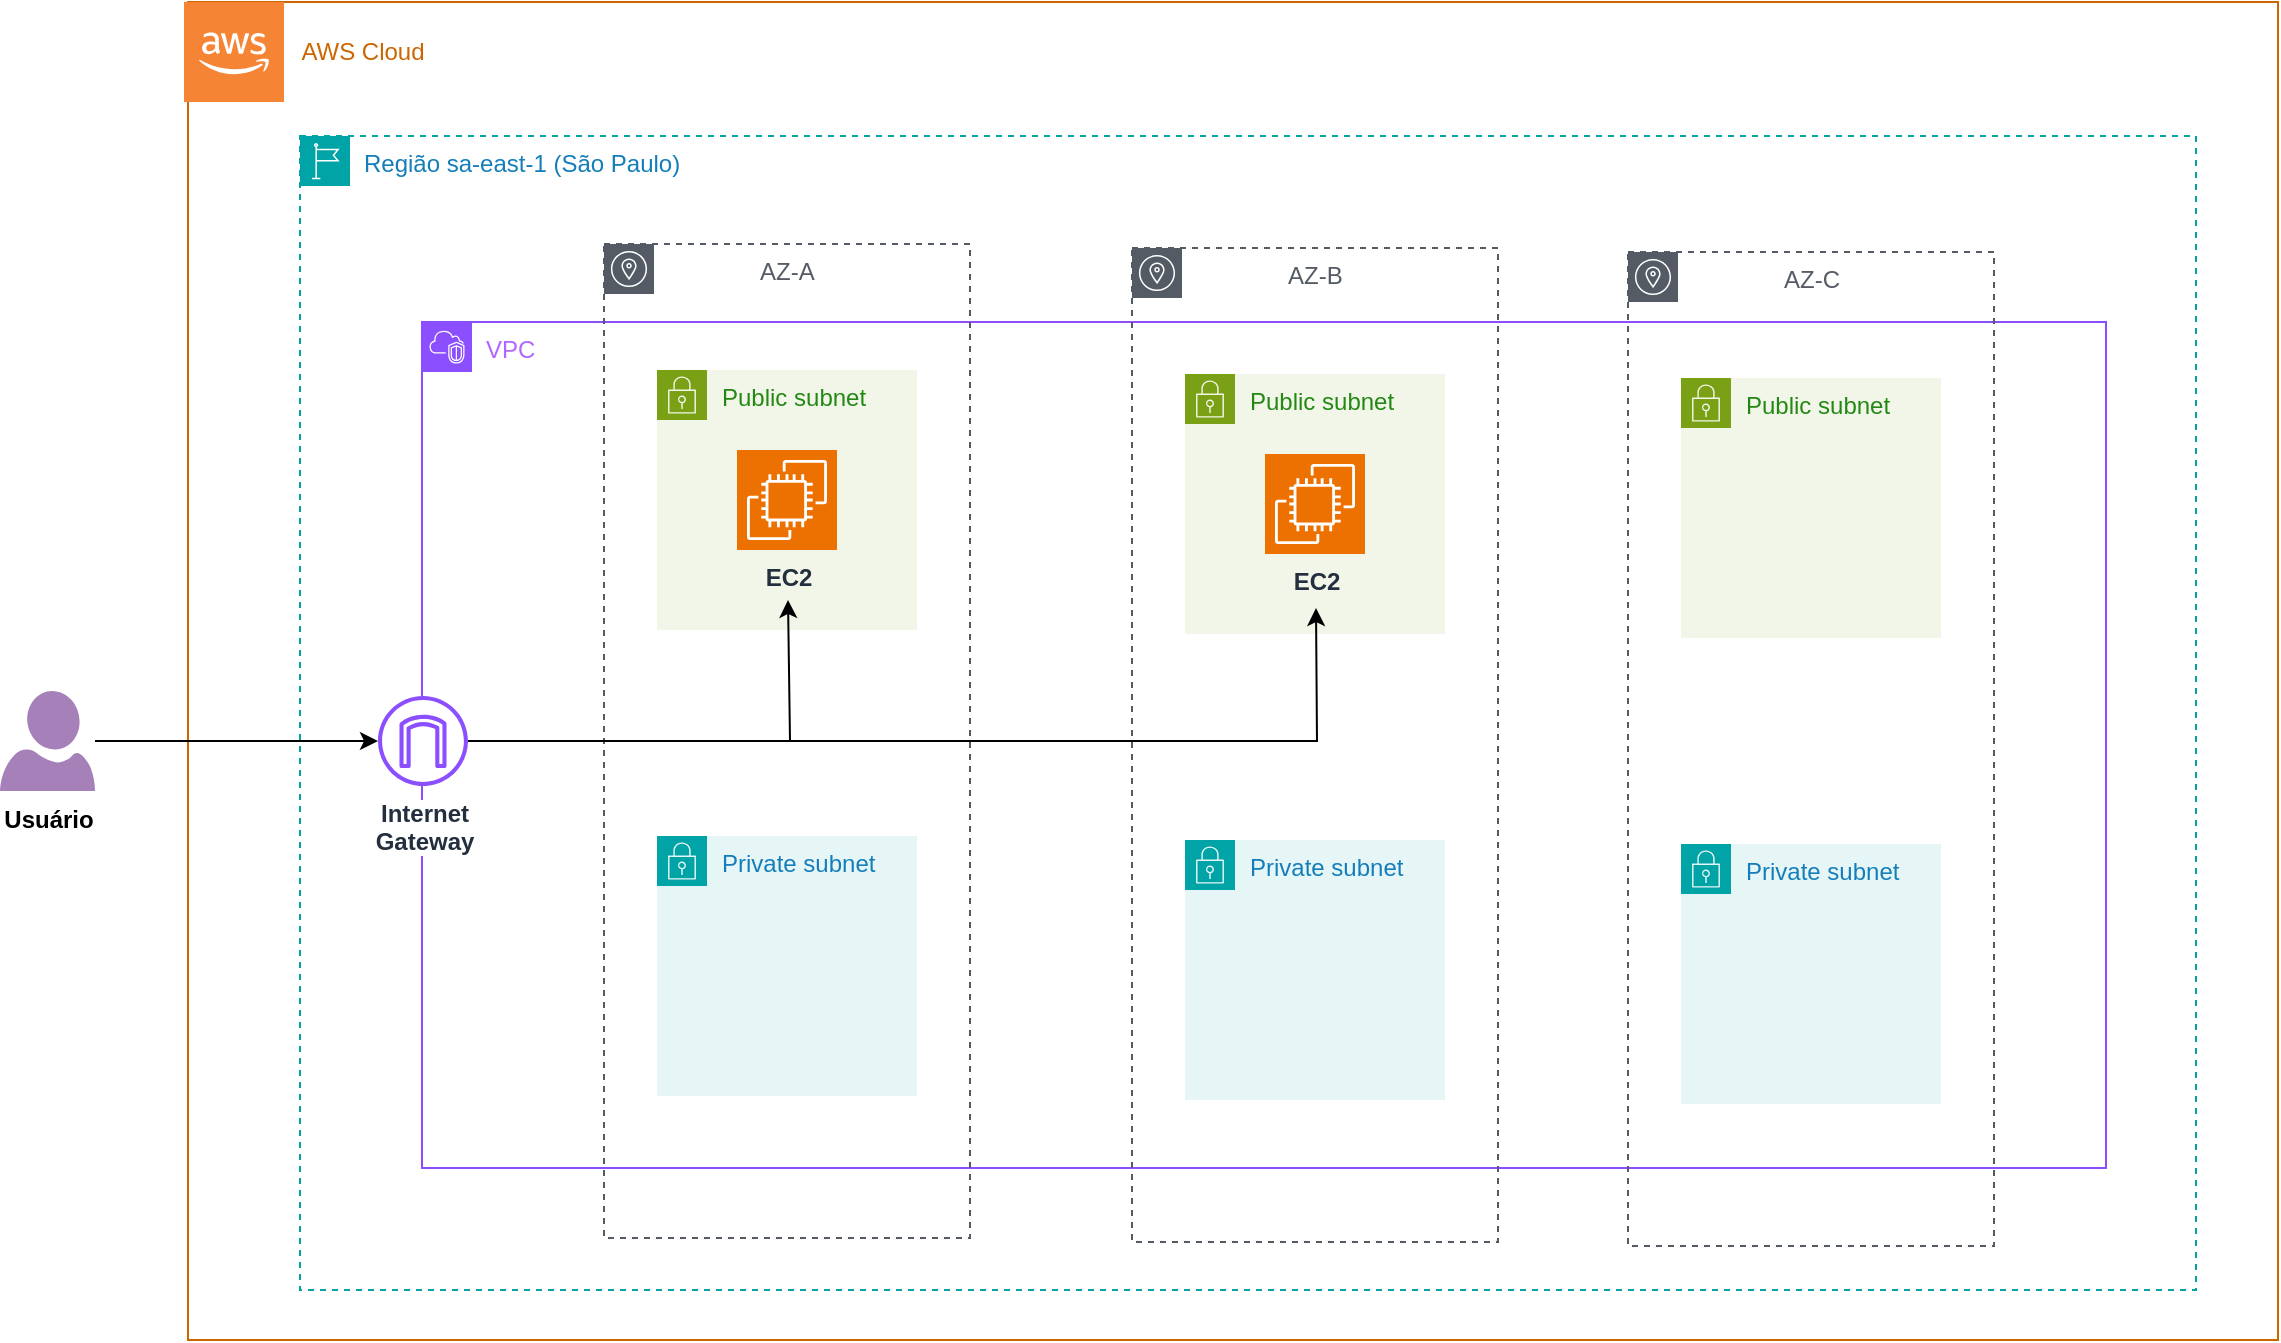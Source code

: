 <mxfile version="24.8.4">
  <diagram name="Página-1" id="XNuNWmpdLETf13pGNEQB">
    <mxGraphModel dx="1393" dy="808" grid="0" gridSize="10" guides="1" tooltips="1" connect="1" arrows="1" fold="1" page="1" pageScale="1" pageWidth="1200" pageHeight="750" math="0" shadow="0">
      <root>
        <mxCell id="0" />
        <mxCell id="1" parent="0" />
        <mxCell id="O53660Ks89ONrikDZV8l-3" value="" style="rounded=0;whiteSpace=wrap;html=1;fillColor=none;strokeColor=#CC6600;" vertex="1" parent="1">
          <mxGeometry x="114" y="46" width="1045" height="669" as="geometry" />
        </mxCell>
        <mxCell id="O53660Ks89ONrikDZV8l-2" value="" style="outlineConnect=0;dashed=0;verticalLabelPosition=bottom;verticalAlign=top;align=center;html=1;shape=mxgraph.aws3.cloud_2;fillColor=#F58534;gradientColor=none;" vertex="1" parent="1">
          <mxGeometry x="112" y="46" width="50" height="50" as="geometry" />
        </mxCell>
        <mxCell id="O53660Ks89ONrikDZV8l-5" value="Região sa-east-1 (São Paulo)" style="points=[[0,0],[0.25,0],[0.5,0],[0.75,0],[1,0],[1,0.25],[1,0.5],[1,0.75],[1,1],[0.75,1],[0.5,1],[0.25,1],[0,1],[0,0.75],[0,0.5],[0,0.25]];outlineConnect=0;gradientColor=none;html=1;whiteSpace=wrap;fontSize=12;fontStyle=0;container=0;pointerEvents=0;collapsible=0;recursiveResize=0;shape=mxgraph.aws4.group;grIcon=mxgraph.aws4.group_region;strokeColor=#00A4A6;fillColor=none;verticalAlign=top;align=left;spacingLeft=30;fontColor=#147EBA;dashed=1;" vertex="1" parent="1">
          <mxGeometry x="170" y="113" width="948" height="577" as="geometry" />
        </mxCell>
        <mxCell id="O53660Ks89ONrikDZV8l-12" value="&lt;font color=&quot;#cc6600&quot;&gt;AWS Cloud&lt;/font&gt;" style="text;html=1;align=center;verticalAlign=middle;whiteSpace=wrap;rounded=0;" vertex="1" parent="1">
          <mxGeometry x="162" y="56" width="79" height="30" as="geometry" />
        </mxCell>
        <mxCell id="O53660Ks89ONrikDZV8l-4" value="&lt;font color=&quot;#b266ff&quot;&gt;VPC&lt;/font&gt;" style="points=[[0,0],[0.25,0],[0.5,0],[0.75,0],[1,0],[1,0.25],[1,0.5],[1,0.75],[1,1],[0.75,1],[0.5,1],[0.25,1],[0,1],[0,0.75],[0,0.5],[0,0.25]];outlineConnect=0;gradientColor=none;html=1;whiteSpace=wrap;fontSize=12;fontStyle=0;container=0;pointerEvents=0;collapsible=0;recursiveResize=0;shape=mxgraph.aws4.group;grIcon=mxgraph.aws4.group_vpc2;strokeColor=#8C4FFF;fillColor=none;verticalAlign=top;align=left;spacingLeft=30;fontColor=#AAB7B8;dashed=0;" vertex="1" parent="1">
          <mxGeometry x="231" y="206" width="842" height="423" as="geometry" />
        </mxCell>
        <mxCell id="O53660Ks89ONrikDZV8l-14" value="" style="group" vertex="1" connectable="0" parent="1">
          <mxGeometry x="322" y="167" width="183" height="497" as="geometry" />
        </mxCell>
        <mxCell id="O53660Ks89ONrikDZV8l-6" value="&amp;nbsp; &amp;nbsp; &amp;nbsp; &amp;nbsp; &amp;nbsp; &amp;nbsp; &amp;nbsp; AZ-A" style="sketch=0;outlineConnect=0;gradientColor=none;html=1;whiteSpace=wrap;fontSize=12;fontStyle=0;shape=mxgraph.aws4.group;grIcon=mxgraph.aws4.group_availability_zone;strokeColor=#545B64;fillColor=none;verticalAlign=top;align=left;spacingLeft=30;fontColor=#545B64;dashed=1;" vertex="1" parent="O53660Ks89ONrikDZV8l-14">
          <mxGeometry width="183" height="497" as="geometry" />
        </mxCell>
        <mxCell id="O53660Ks89ONrikDZV8l-10" value="Public subnet" style="points=[[0,0],[0.25,0],[0.5,0],[0.75,0],[1,0],[1,0.25],[1,0.5],[1,0.75],[1,1],[0.75,1],[0.5,1],[0.25,1],[0,1],[0,0.75],[0,0.5],[0,0.25]];outlineConnect=0;gradientColor=none;html=1;whiteSpace=wrap;fontSize=12;fontStyle=0;container=1;pointerEvents=0;collapsible=0;recursiveResize=0;shape=mxgraph.aws4.group;grIcon=mxgraph.aws4.group_security_group;grStroke=0;strokeColor=#7AA116;fillColor=#F2F6E8;verticalAlign=top;align=left;spacingLeft=30;fontColor=#248814;dashed=0;" vertex="1" parent="O53660Ks89ONrikDZV8l-14">
          <mxGeometry x="26.5" y="63" width="130" height="130" as="geometry" />
        </mxCell>
        <mxCell id="O53660Ks89ONrikDZV8l-11" value="Private subnet" style="points=[[0,0],[0.25,0],[0.5,0],[0.75,0],[1,0],[1,0.25],[1,0.5],[1,0.75],[1,1],[0.75,1],[0.5,1],[0.25,1],[0,1],[0,0.75],[0,0.5],[0,0.25]];outlineConnect=0;gradientColor=none;html=1;whiteSpace=wrap;fontSize=12;fontStyle=0;container=1;pointerEvents=0;collapsible=0;recursiveResize=0;shape=mxgraph.aws4.group;grIcon=mxgraph.aws4.group_security_group;grStroke=0;strokeColor=#00A4A6;fillColor=#E6F6F7;verticalAlign=top;align=left;spacingLeft=30;fontColor=#147EBA;dashed=0;" vertex="1" parent="O53660Ks89ONrikDZV8l-14">
          <mxGeometry x="26.5" y="296" width="130" height="130" as="geometry" />
        </mxCell>
        <mxCell id="O53660Ks89ONrikDZV8l-27" value="&lt;b&gt;EC2&lt;/b&gt;" style="sketch=0;points=[[0,0,0],[0.25,0,0],[0.5,0,0],[0.75,0,0],[1,0,0],[0,1,0],[0.25,1,0],[0.5,1,0],[0.75,1,0],[1,1,0],[0,0.25,0],[0,0.5,0],[0,0.75,0],[1,0.25,0],[1,0.5,0],[1,0.75,0]];outlineConnect=0;fontColor=#232F3E;fillColor=#ED7100;strokeColor=#ffffff;dashed=0;verticalLabelPosition=bottom;verticalAlign=top;align=center;html=1;fontSize=12;fontStyle=0;aspect=fixed;shape=mxgraph.aws4.resourceIcon;resIcon=mxgraph.aws4.ec2;" vertex="1" parent="O53660Ks89ONrikDZV8l-14">
          <mxGeometry x="66.5" y="103" width="50" height="50" as="geometry" />
        </mxCell>
        <mxCell id="O53660Ks89ONrikDZV8l-16" value="" style="group" vertex="1" connectable="0" parent="1">
          <mxGeometry x="586" y="169" width="183" height="497" as="geometry" />
        </mxCell>
        <mxCell id="O53660Ks89ONrikDZV8l-17" value="&amp;nbsp; &amp;nbsp; &amp;nbsp; &amp;nbsp; &amp;nbsp; &amp;nbsp; &amp;nbsp; AZ-B" style="sketch=0;outlineConnect=0;gradientColor=none;html=1;whiteSpace=wrap;fontSize=12;fontStyle=0;shape=mxgraph.aws4.group;grIcon=mxgraph.aws4.group_availability_zone;strokeColor=#545B64;fillColor=none;verticalAlign=top;align=left;spacingLeft=30;fontColor=#545B64;dashed=1;" vertex="1" parent="O53660Ks89ONrikDZV8l-16">
          <mxGeometry width="183" height="497" as="geometry" />
        </mxCell>
        <mxCell id="O53660Ks89ONrikDZV8l-18" value="Public subnet" style="points=[[0,0],[0.25,0],[0.5,0],[0.75,0],[1,0],[1,0.25],[1,0.5],[1,0.75],[1,1],[0.75,1],[0.5,1],[0.25,1],[0,1],[0,0.75],[0,0.5],[0,0.25]];outlineConnect=0;gradientColor=none;html=1;whiteSpace=wrap;fontSize=12;fontStyle=0;container=1;pointerEvents=0;collapsible=0;recursiveResize=0;shape=mxgraph.aws4.group;grIcon=mxgraph.aws4.group_security_group;grStroke=0;strokeColor=#7AA116;fillColor=#F2F6E8;verticalAlign=top;align=left;spacingLeft=30;fontColor=#248814;dashed=0;" vertex="1" parent="O53660Ks89ONrikDZV8l-16">
          <mxGeometry x="26.5" y="63" width="130" height="130" as="geometry" />
        </mxCell>
        <mxCell id="O53660Ks89ONrikDZV8l-19" value="Private subnet" style="points=[[0,0],[0.25,0],[0.5,0],[0.75,0],[1,0],[1,0.25],[1,0.5],[1,0.75],[1,1],[0.75,1],[0.5,1],[0.25,1],[0,1],[0,0.75],[0,0.5],[0,0.25]];outlineConnect=0;gradientColor=none;html=1;whiteSpace=wrap;fontSize=12;fontStyle=0;container=1;pointerEvents=0;collapsible=0;recursiveResize=0;shape=mxgraph.aws4.group;grIcon=mxgraph.aws4.group_security_group;grStroke=0;strokeColor=#00A4A6;fillColor=#E6F6F7;verticalAlign=top;align=left;spacingLeft=30;fontColor=#147EBA;dashed=0;" vertex="1" parent="O53660Ks89ONrikDZV8l-16">
          <mxGeometry x="26.5" y="296" width="130" height="130" as="geometry" />
        </mxCell>
        <mxCell id="O53660Ks89ONrikDZV8l-28" value="&lt;b&gt;EC2&lt;/b&gt;" style="sketch=0;points=[[0,0,0],[0.25,0,0],[0.5,0,0],[0.75,0,0],[1,0,0],[0,1,0],[0.25,1,0],[0.5,1,0],[0.75,1,0],[1,1,0],[0,0.25,0],[0,0.5,0],[0,0.75,0],[1,0.25,0],[1,0.5,0],[1,0.75,0]];outlineConnect=0;fontColor=#232F3E;fillColor=#ED7100;strokeColor=#ffffff;dashed=0;verticalLabelPosition=bottom;verticalAlign=top;align=center;html=1;fontSize=12;fontStyle=0;aspect=fixed;shape=mxgraph.aws4.resourceIcon;resIcon=mxgraph.aws4.ec2;" vertex="1" parent="O53660Ks89ONrikDZV8l-16">
          <mxGeometry x="66.5" y="103" width="50" height="50" as="geometry" />
        </mxCell>
        <mxCell id="O53660Ks89ONrikDZV8l-20" value="" style="group" vertex="1" connectable="0" parent="1">
          <mxGeometry x="834" y="171" width="183" height="497" as="geometry" />
        </mxCell>
        <mxCell id="O53660Ks89ONrikDZV8l-21" value="&amp;nbsp; &amp;nbsp; &amp;nbsp; &amp;nbsp; &amp;nbsp; &amp;nbsp; &amp;nbsp; AZ-C" style="sketch=0;outlineConnect=0;gradientColor=none;html=1;whiteSpace=wrap;fontSize=12;fontStyle=0;shape=mxgraph.aws4.group;grIcon=mxgraph.aws4.group_availability_zone;strokeColor=#545B64;fillColor=none;verticalAlign=top;align=left;spacingLeft=30;fontColor=#545B64;dashed=1;" vertex="1" parent="O53660Ks89ONrikDZV8l-20">
          <mxGeometry width="183" height="497" as="geometry" />
        </mxCell>
        <mxCell id="O53660Ks89ONrikDZV8l-22" value="Public subnet" style="points=[[0,0],[0.25,0],[0.5,0],[0.75,0],[1,0],[1,0.25],[1,0.5],[1,0.75],[1,1],[0.75,1],[0.5,1],[0.25,1],[0,1],[0,0.75],[0,0.5],[0,0.25]];outlineConnect=0;gradientColor=none;html=1;whiteSpace=wrap;fontSize=12;fontStyle=0;container=1;pointerEvents=0;collapsible=0;recursiveResize=0;shape=mxgraph.aws4.group;grIcon=mxgraph.aws4.group_security_group;grStroke=0;strokeColor=#7AA116;fillColor=#F2F6E8;verticalAlign=top;align=left;spacingLeft=30;fontColor=#248814;dashed=0;" vertex="1" parent="O53660Ks89ONrikDZV8l-20">
          <mxGeometry x="26.5" y="63" width="130" height="130" as="geometry" />
        </mxCell>
        <mxCell id="O53660Ks89ONrikDZV8l-23" value="Private subnet" style="points=[[0,0],[0.25,0],[0.5,0],[0.75,0],[1,0],[1,0.25],[1,0.5],[1,0.75],[1,1],[0.75,1],[0.5,1],[0.25,1],[0,1],[0,0.75],[0,0.5],[0,0.25]];outlineConnect=0;gradientColor=none;html=1;whiteSpace=wrap;fontSize=12;fontStyle=0;container=1;pointerEvents=0;collapsible=0;recursiveResize=0;shape=mxgraph.aws4.group;grIcon=mxgraph.aws4.group_security_group;grStroke=0;strokeColor=#00A4A6;fillColor=#E6F6F7;verticalAlign=top;align=left;spacingLeft=30;fontColor=#147EBA;dashed=0;" vertex="1" parent="O53660Ks89ONrikDZV8l-20">
          <mxGeometry x="26.5" y="296" width="130" height="130" as="geometry" />
        </mxCell>
        <mxCell id="O53660Ks89ONrikDZV8l-26" value="" style="ellipse;whiteSpace=wrap;html=1;aspect=fixed;fillColor=default;strokeColor=none;" vertex="1" parent="1">
          <mxGeometry x="208" y="393" width="45" height="45" as="geometry" />
        </mxCell>
        <mxCell id="O53660Ks89ONrikDZV8l-32" style="edgeStyle=orthogonalEdgeStyle;rounded=0;orthogonalLoop=1;jettySize=auto;html=1;" edge="1" parent="1" source="O53660Ks89ONrikDZV8l-24">
          <mxGeometry relative="1" as="geometry">
            <mxPoint x="678" y="349" as="targetPoint" />
          </mxGeometry>
        </mxCell>
        <mxCell id="O53660Ks89ONrikDZV8l-24" value="&lt;span style=&quot;background-color: rgb(255, 255, 255);&quot;&gt;&lt;b&gt;Internet &lt;br&gt;Gateway&lt;/b&gt;&lt;/span&gt;" style="sketch=0;outlineConnect=0;fontColor=#232F3E;gradientColor=none;fillColor=#8C4FFF;strokeColor=none;dashed=0;verticalLabelPosition=bottom;verticalAlign=top;align=center;html=1;fontSize=12;fontStyle=0;aspect=fixed;pointerEvents=1;shape=mxgraph.aws4.internet_gateway;" vertex="1" parent="1">
          <mxGeometry x="209" y="393" width="45" height="45" as="geometry" />
        </mxCell>
        <mxCell id="O53660Ks89ONrikDZV8l-30" style="edgeStyle=orthogonalEdgeStyle;rounded=0;orthogonalLoop=1;jettySize=auto;html=1;" edge="1" parent="1" source="O53660Ks89ONrikDZV8l-29" target="O53660Ks89ONrikDZV8l-24">
          <mxGeometry relative="1" as="geometry" />
        </mxCell>
        <mxCell id="O53660Ks89ONrikDZV8l-29" value="&lt;b&gt;Usuário&lt;/b&gt;" style="verticalLabelPosition=bottom;html=1;verticalAlign=top;align=center;strokeColor=none;fillColor=#A680B8;shape=mxgraph.azure.user;" vertex="1" parent="1">
          <mxGeometry x="20" y="390.5" width="47.5" height="50" as="geometry" />
        </mxCell>
        <mxCell id="O53660Ks89ONrikDZV8l-33" value="" style="endArrow=classic;html=1;rounded=0;" edge="1" parent="1">
          <mxGeometry width="50" height="50" relative="1" as="geometry">
            <mxPoint x="415" y="415" as="sourcePoint" />
            <mxPoint x="414" y="345" as="targetPoint" />
          </mxGeometry>
        </mxCell>
      </root>
    </mxGraphModel>
  </diagram>
</mxfile>
